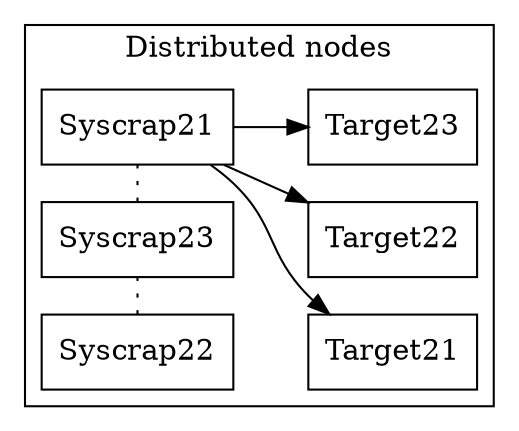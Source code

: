 # render: dot -O -Tpng deployment2.dot
# auto-render: https://gist.github.com/rubencaro/75e7b163665b47e0094a
digraph deployment {
  overlap=false;
  rankdir="LR";
  node [shape=box];

  subgraph cluster_distributed_nodes {
    label="Distributed nodes";
    Syscrap21 -> Target21, Target22, Target23;
    {rank=same; Syscrap22 -> Syscrap23 -> Syscrap21 [dir=none,style=dotted];}
  }
}
